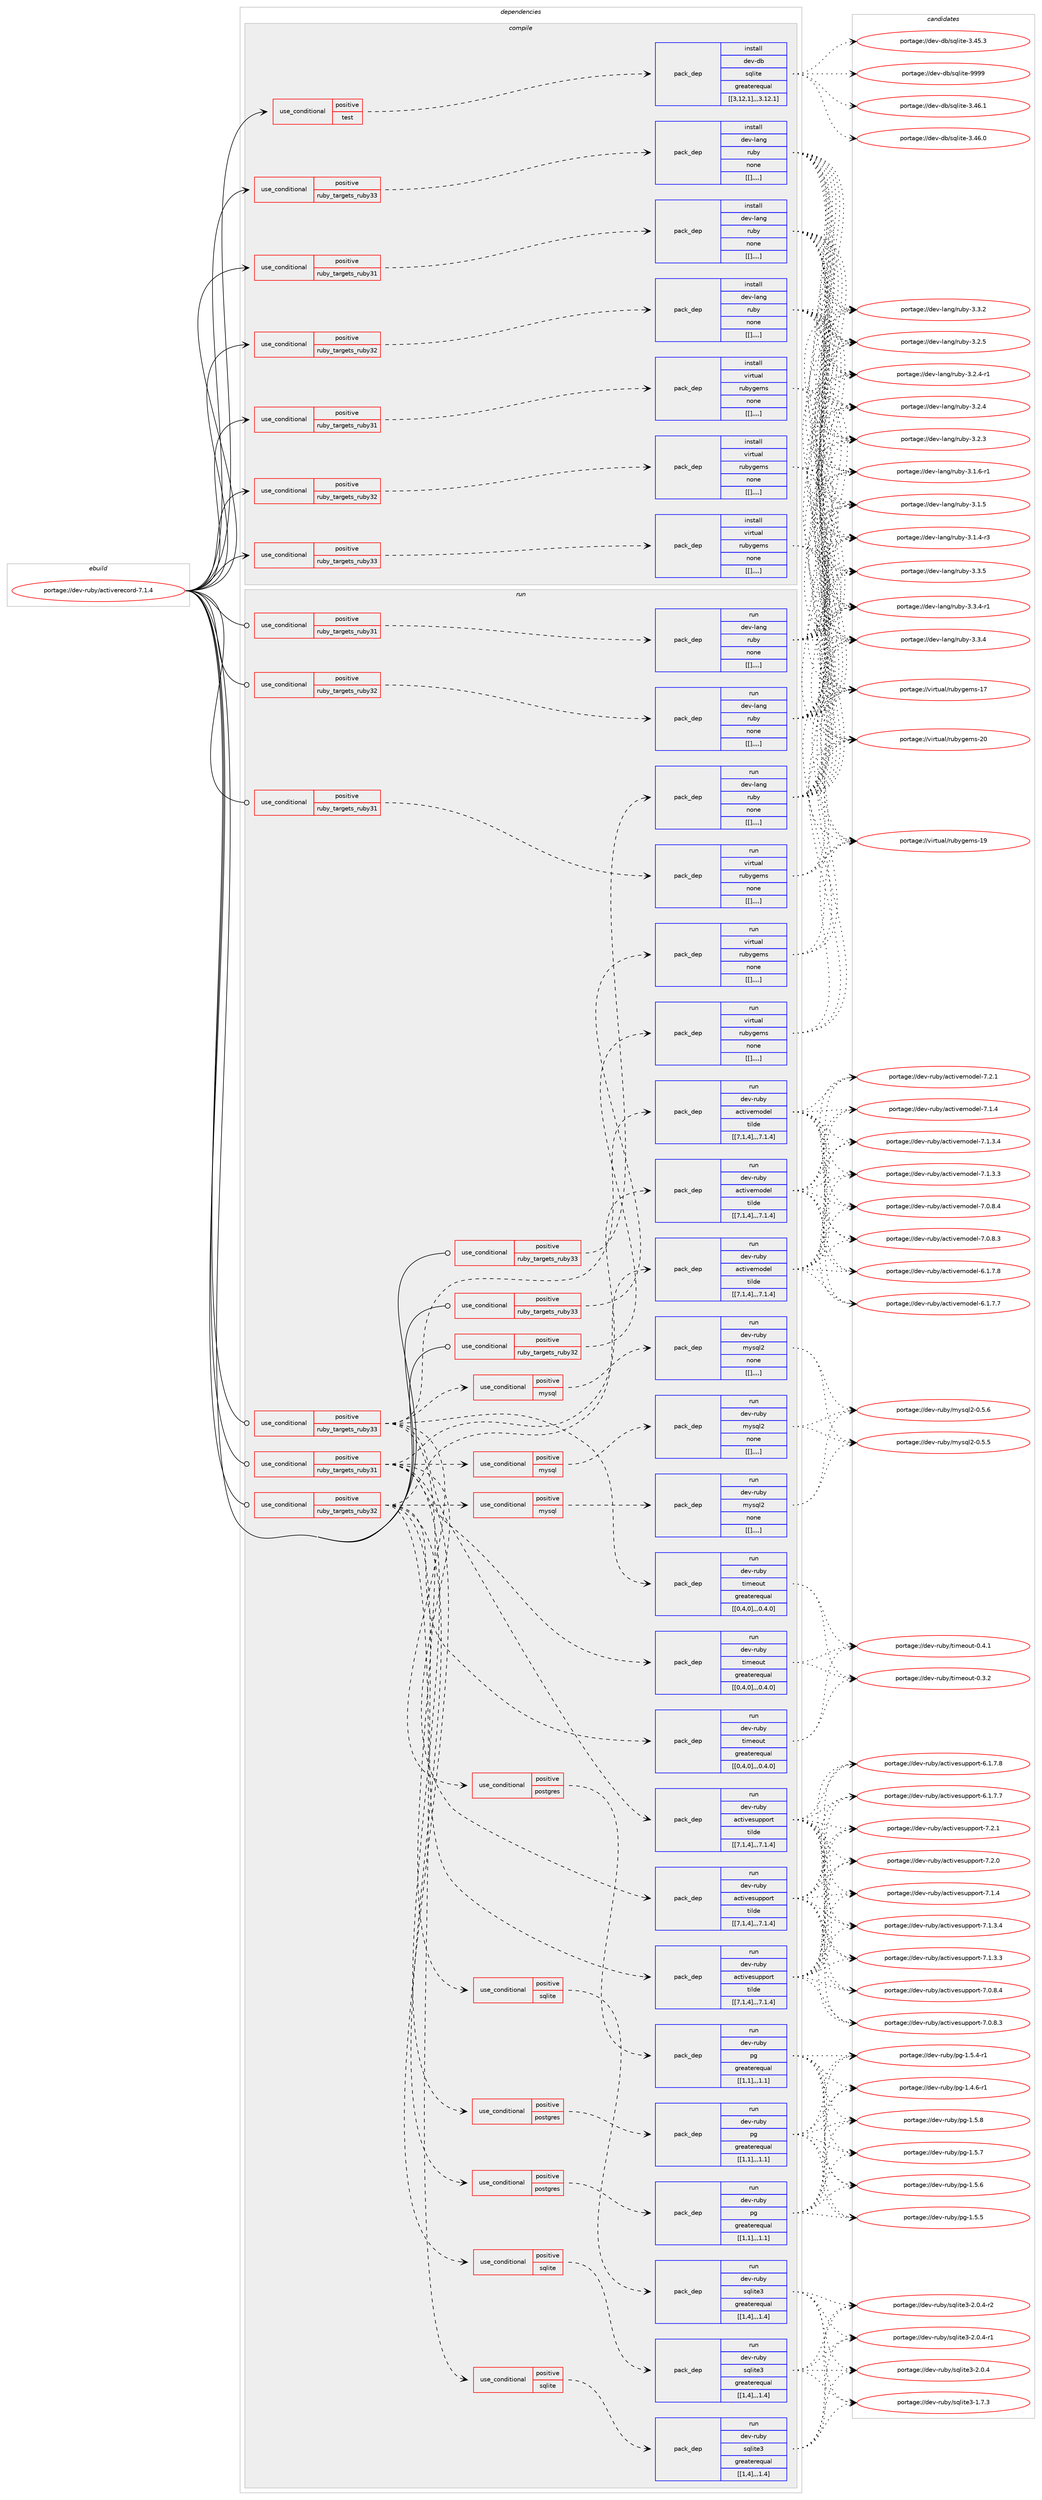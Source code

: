 digraph prolog {

# *************
# Graph options
# *************

newrank=true;
concentrate=true;
compound=true;
graph [rankdir=LR,fontname=Helvetica,fontsize=10,ranksep=1.5];#, ranksep=2.5, nodesep=0.2];
edge  [arrowhead=vee];
node  [fontname=Helvetica,fontsize=10];

# **********
# The ebuild
# **********

subgraph cluster_leftcol {
color=gray;
label=<<i>ebuild</i>>;
id [label="portage://dev-ruby/activerecord-7.1.4", color=red, width=4, href="../dev-ruby/activerecord-7.1.4.svg"];
}

# ****************
# The dependencies
# ****************

subgraph cluster_midcol {
color=gray;
label=<<i>dependencies</i>>;
subgraph cluster_compile {
fillcolor="#eeeeee";
style=filled;
label=<<i>compile</i>>;
subgraph cond44746 {
dependency177078 [label=<<TABLE BORDER="0" CELLBORDER="1" CELLSPACING="0" CELLPADDING="4"><TR><TD ROWSPAN="3" CELLPADDING="10">use_conditional</TD></TR><TR><TD>positive</TD></TR><TR><TD>ruby_targets_ruby31</TD></TR></TABLE>>, shape=none, color=red];
subgraph pack131055 {
dependency177079 [label=<<TABLE BORDER="0" CELLBORDER="1" CELLSPACING="0" CELLPADDING="4" WIDTH="220"><TR><TD ROWSPAN="6" CELLPADDING="30">pack_dep</TD></TR><TR><TD WIDTH="110">install</TD></TR><TR><TD>dev-lang</TD></TR><TR><TD>ruby</TD></TR><TR><TD>none</TD></TR><TR><TD>[[],,,,]</TD></TR></TABLE>>, shape=none, color=blue];
}
dependency177078:e -> dependency177079:w [weight=20,style="dashed",arrowhead="vee"];
}
id:e -> dependency177078:w [weight=20,style="solid",arrowhead="vee"];
subgraph cond44747 {
dependency177080 [label=<<TABLE BORDER="0" CELLBORDER="1" CELLSPACING="0" CELLPADDING="4"><TR><TD ROWSPAN="3" CELLPADDING="10">use_conditional</TD></TR><TR><TD>positive</TD></TR><TR><TD>ruby_targets_ruby31</TD></TR></TABLE>>, shape=none, color=red];
subgraph pack131056 {
dependency177081 [label=<<TABLE BORDER="0" CELLBORDER="1" CELLSPACING="0" CELLPADDING="4" WIDTH="220"><TR><TD ROWSPAN="6" CELLPADDING="30">pack_dep</TD></TR><TR><TD WIDTH="110">install</TD></TR><TR><TD>virtual</TD></TR><TR><TD>rubygems</TD></TR><TR><TD>none</TD></TR><TR><TD>[[],,,,]</TD></TR></TABLE>>, shape=none, color=blue];
}
dependency177080:e -> dependency177081:w [weight=20,style="dashed",arrowhead="vee"];
}
id:e -> dependency177080:w [weight=20,style="solid",arrowhead="vee"];
subgraph cond44748 {
dependency177082 [label=<<TABLE BORDER="0" CELLBORDER="1" CELLSPACING="0" CELLPADDING="4"><TR><TD ROWSPAN="3" CELLPADDING="10">use_conditional</TD></TR><TR><TD>positive</TD></TR><TR><TD>ruby_targets_ruby32</TD></TR></TABLE>>, shape=none, color=red];
subgraph pack131057 {
dependency177083 [label=<<TABLE BORDER="0" CELLBORDER="1" CELLSPACING="0" CELLPADDING="4" WIDTH="220"><TR><TD ROWSPAN="6" CELLPADDING="30">pack_dep</TD></TR><TR><TD WIDTH="110">install</TD></TR><TR><TD>dev-lang</TD></TR><TR><TD>ruby</TD></TR><TR><TD>none</TD></TR><TR><TD>[[],,,,]</TD></TR></TABLE>>, shape=none, color=blue];
}
dependency177082:e -> dependency177083:w [weight=20,style="dashed",arrowhead="vee"];
}
id:e -> dependency177082:w [weight=20,style="solid",arrowhead="vee"];
subgraph cond44749 {
dependency177084 [label=<<TABLE BORDER="0" CELLBORDER="1" CELLSPACING="0" CELLPADDING="4"><TR><TD ROWSPAN="3" CELLPADDING="10">use_conditional</TD></TR><TR><TD>positive</TD></TR><TR><TD>ruby_targets_ruby32</TD></TR></TABLE>>, shape=none, color=red];
subgraph pack131058 {
dependency177085 [label=<<TABLE BORDER="0" CELLBORDER="1" CELLSPACING="0" CELLPADDING="4" WIDTH="220"><TR><TD ROWSPAN="6" CELLPADDING="30">pack_dep</TD></TR><TR><TD WIDTH="110">install</TD></TR><TR><TD>virtual</TD></TR><TR><TD>rubygems</TD></TR><TR><TD>none</TD></TR><TR><TD>[[],,,,]</TD></TR></TABLE>>, shape=none, color=blue];
}
dependency177084:e -> dependency177085:w [weight=20,style="dashed",arrowhead="vee"];
}
id:e -> dependency177084:w [weight=20,style="solid",arrowhead="vee"];
subgraph cond44750 {
dependency177086 [label=<<TABLE BORDER="0" CELLBORDER="1" CELLSPACING="0" CELLPADDING="4"><TR><TD ROWSPAN="3" CELLPADDING="10">use_conditional</TD></TR><TR><TD>positive</TD></TR><TR><TD>ruby_targets_ruby33</TD></TR></TABLE>>, shape=none, color=red];
subgraph pack131059 {
dependency177087 [label=<<TABLE BORDER="0" CELLBORDER="1" CELLSPACING="0" CELLPADDING="4" WIDTH="220"><TR><TD ROWSPAN="6" CELLPADDING="30">pack_dep</TD></TR><TR><TD WIDTH="110">install</TD></TR><TR><TD>dev-lang</TD></TR><TR><TD>ruby</TD></TR><TR><TD>none</TD></TR><TR><TD>[[],,,,]</TD></TR></TABLE>>, shape=none, color=blue];
}
dependency177086:e -> dependency177087:w [weight=20,style="dashed",arrowhead="vee"];
}
id:e -> dependency177086:w [weight=20,style="solid",arrowhead="vee"];
subgraph cond44751 {
dependency177088 [label=<<TABLE BORDER="0" CELLBORDER="1" CELLSPACING="0" CELLPADDING="4"><TR><TD ROWSPAN="3" CELLPADDING="10">use_conditional</TD></TR><TR><TD>positive</TD></TR><TR><TD>ruby_targets_ruby33</TD></TR></TABLE>>, shape=none, color=red];
subgraph pack131060 {
dependency177089 [label=<<TABLE BORDER="0" CELLBORDER="1" CELLSPACING="0" CELLPADDING="4" WIDTH="220"><TR><TD ROWSPAN="6" CELLPADDING="30">pack_dep</TD></TR><TR><TD WIDTH="110">install</TD></TR><TR><TD>virtual</TD></TR><TR><TD>rubygems</TD></TR><TR><TD>none</TD></TR><TR><TD>[[],,,,]</TD></TR></TABLE>>, shape=none, color=blue];
}
dependency177088:e -> dependency177089:w [weight=20,style="dashed",arrowhead="vee"];
}
id:e -> dependency177088:w [weight=20,style="solid",arrowhead="vee"];
subgraph cond44752 {
dependency177090 [label=<<TABLE BORDER="0" CELLBORDER="1" CELLSPACING="0" CELLPADDING="4"><TR><TD ROWSPAN="3" CELLPADDING="10">use_conditional</TD></TR><TR><TD>positive</TD></TR><TR><TD>test</TD></TR></TABLE>>, shape=none, color=red];
subgraph pack131061 {
dependency177091 [label=<<TABLE BORDER="0" CELLBORDER="1" CELLSPACING="0" CELLPADDING="4" WIDTH="220"><TR><TD ROWSPAN="6" CELLPADDING="30">pack_dep</TD></TR><TR><TD WIDTH="110">install</TD></TR><TR><TD>dev-db</TD></TR><TR><TD>sqlite</TD></TR><TR><TD>greaterequal</TD></TR><TR><TD>[[3,12,1],,,3.12.1]</TD></TR></TABLE>>, shape=none, color=blue];
}
dependency177090:e -> dependency177091:w [weight=20,style="dashed",arrowhead="vee"];
}
id:e -> dependency177090:w [weight=20,style="solid",arrowhead="vee"];
}
subgraph cluster_compileandrun {
fillcolor="#eeeeee";
style=filled;
label=<<i>compile and run</i>>;
}
subgraph cluster_run {
fillcolor="#eeeeee";
style=filled;
label=<<i>run</i>>;
subgraph cond44753 {
dependency177092 [label=<<TABLE BORDER="0" CELLBORDER="1" CELLSPACING="0" CELLPADDING="4"><TR><TD ROWSPAN="3" CELLPADDING="10">use_conditional</TD></TR><TR><TD>positive</TD></TR><TR><TD>ruby_targets_ruby31</TD></TR></TABLE>>, shape=none, color=red];
subgraph pack131062 {
dependency177093 [label=<<TABLE BORDER="0" CELLBORDER="1" CELLSPACING="0" CELLPADDING="4" WIDTH="220"><TR><TD ROWSPAN="6" CELLPADDING="30">pack_dep</TD></TR><TR><TD WIDTH="110">run</TD></TR><TR><TD>dev-lang</TD></TR><TR><TD>ruby</TD></TR><TR><TD>none</TD></TR><TR><TD>[[],,,,]</TD></TR></TABLE>>, shape=none, color=blue];
}
dependency177092:e -> dependency177093:w [weight=20,style="dashed",arrowhead="vee"];
}
id:e -> dependency177092:w [weight=20,style="solid",arrowhead="odot"];
subgraph cond44754 {
dependency177094 [label=<<TABLE BORDER="0" CELLBORDER="1" CELLSPACING="0" CELLPADDING="4"><TR><TD ROWSPAN="3" CELLPADDING="10">use_conditional</TD></TR><TR><TD>positive</TD></TR><TR><TD>ruby_targets_ruby31</TD></TR></TABLE>>, shape=none, color=red];
subgraph pack131063 {
dependency177095 [label=<<TABLE BORDER="0" CELLBORDER="1" CELLSPACING="0" CELLPADDING="4" WIDTH="220"><TR><TD ROWSPAN="6" CELLPADDING="30">pack_dep</TD></TR><TR><TD WIDTH="110">run</TD></TR><TR><TD>dev-ruby</TD></TR><TR><TD>activesupport</TD></TR><TR><TD>tilde</TD></TR><TR><TD>[[7,1,4],,,7.1.4]</TD></TR></TABLE>>, shape=none, color=blue];
}
dependency177094:e -> dependency177095:w [weight=20,style="dashed",arrowhead="vee"];
subgraph pack131064 {
dependency177096 [label=<<TABLE BORDER="0" CELLBORDER="1" CELLSPACING="0" CELLPADDING="4" WIDTH="220"><TR><TD ROWSPAN="6" CELLPADDING="30">pack_dep</TD></TR><TR><TD WIDTH="110">run</TD></TR><TR><TD>dev-ruby</TD></TR><TR><TD>activemodel</TD></TR><TR><TD>tilde</TD></TR><TR><TD>[[7,1,4],,,7.1.4]</TD></TR></TABLE>>, shape=none, color=blue];
}
dependency177094:e -> dependency177096:w [weight=20,style="dashed",arrowhead="vee"];
subgraph pack131065 {
dependency177097 [label=<<TABLE BORDER="0" CELLBORDER="1" CELLSPACING="0" CELLPADDING="4" WIDTH="220"><TR><TD ROWSPAN="6" CELLPADDING="30">pack_dep</TD></TR><TR><TD WIDTH="110">run</TD></TR><TR><TD>dev-ruby</TD></TR><TR><TD>timeout</TD></TR><TR><TD>greaterequal</TD></TR><TR><TD>[[0,4,0],,,0.4.0]</TD></TR></TABLE>>, shape=none, color=blue];
}
dependency177094:e -> dependency177097:w [weight=20,style="dashed",arrowhead="vee"];
subgraph cond44755 {
dependency177098 [label=<<TABLE BORDER="0" CELLBORDER="1" CELLSPACING="0" CELLPADDING="4"><TR><TD ROWSPAN="3" CELLPADDING="10">use_conditional</TD></TR><TR><TD>positive</TD></TR><TR><TD>sqlite</TD></TR></TABLE>>, shape=none, color=red];
subgraph pack131066 {
dependency177099 [label=<<TABLE BORDER="0" CELLBORDER="1" CELLSPACING="0" CELLPADDING="4" WIDTH="220"><TR><TD ROWSPAN="6" CELLPADDING="30">pack_dep</TD></TR><TR><TD WIDTH="110">run</TD></TR><TR><TD>dev-ruby</TD></TR><TR><TD>sqlite3</TD></TR><TR><TD>greaterequal</TD></TR><TR><TD>[[1,4],,,1.4]</TD></TR></TABLE>>, shape=none, color=blue];
}
dependency177098:e -> dependency177099:w [weight=20,style="dashed",arrowhead="vee"];
}
dependency177094:e -> dependency177098:w [weight=20,style="dashed",arrowhead="vee"];
subgraph cond44756 {
dependency177100 [label=<<TABLE BORDER="0" CELLBORDER="1" CELLSPACING="0" CELLPADDING="4"><TR><TD ROWSPAN="3" CELLPADDING="10">use_conditional</TD></TR><TR><TD>positive</TD></TR><TR><TD>mysql</TD></TR></TABLE>>, shape=none, color=red];
subgraph pack131067 {
dependency177101 [label=<<TABLE BORDER="0" CELLBORDER="1" CELLSPACING="0" CELLPADDING="4" WIDTH="220"><TR><TD ROWSPAN="6" CELLPADDING="30">pack_dep</TD></TR><TR><TD WIDTH="110">run</TD></TR><TR><TD>dev-ruby</TD></TR><TR><TD>mysql2</TD></TR><TR><TD>none</TD></TR><TR><TD>[[],,,,]</TD></TR></TABLE>>, shape=none, color=blue];
}
dependency177100:e -> dependency177101:w [weight=20,style="dashed",arrowhead="vee"];
}
dependency177094:e -> dependency177100:w [weight=20,style="dashed",arrowhead="vee"];
subgraph cond44757 {
dependency177102 [label=<<TABLE BORDER="0" CELLBORDER="1" CELLSPACING="0" CELLPADDING="4"><TR><TD ROWSPAN="3" CELLPADDING="10">use_conditional</TD></TR><TR><TD>positive</TD></TR><TR><TD>postgres</TD></TR></TABLE>>, shape=none, color=red];
subgraph pack131068 {
dependency177103 [label=<<TABLE BORDER="0" CELLBORDER="1" CELLSPACING="0" CELLPADDING="4" WIDTH="220"><TR><TD ROWSPAN="6" CELLPADDING="30">pack_dep</TD></TR><TR><TD WIDTH="110">run</TD></TR><TR><TD>dev-ruby</TD></TR><TR><TD>pg</TD></TR><TR><TD>greaterequal</TD></TR><TR><TD>[[1,1],,,1.1]</TD></TR></TABLE>>, shape=none, color=blue];
}
dependency177102:e -> dependency177103:w [weight=20,style="dashed",arrowhead="vee"];
}
dependency177094:e -> dependency177102:w [weight=20,style="dashed",arrowhead="vee"];
}
id:e -> dependency177094:w [weight=20,style="solid",arrowhead="odot"];
subgraph cond44758 {
dependency177104 [label=<<TABLE BORDER="0" CELLBORDER="1" CELLSPACING="0" CELLPADDING="4"><TR><TD ROWSPAN="3" CELLPADDING="10">use_conditional</TD></TR><TR><TD>positive</TD></TR><TR><TD>ruby_targets_ruby31</TD></TR></TABLE>>, shape=none, color=red];
subgraph pack131069 {
dependency177105 [label=<<TABLE BORDER="0" CELLBORDER="1" CELLSPACING="0" CELLPADDING="4" WIDTH="220"><TR><TD ROWSPAN="6" CELLPADDING="30">pack_dep</TD></TR><TR><TD WIDTH="110">run</TD></TR><TR><TD>virtual</TD></TR><TR><TD>rubygems</TD></TR><TR><TD>none</TD></TR><TR><TD>[[],,,,]</TD></TR></TABLE>>, shape=none, color=blue];
}
dependency177104:e -> dependency177105:w [weight=20,style="dashed",arrowhead="vee"];
}
id:e -> dependency177104:w [weight=20,style="solid",arrowhead="odot"];
subgraph cond44759 {
dependency177106 [label=<<TABLE BORDER="0" CELLBORDER="1" CELLSPACING="0" CELLPADDING="4"><TR><TD ROWSPAN="3" CELLPADDING="10">use_conditional</TD></TR><TR><TD>positive</TD></TR><TR><TD>ruby_targets_ruby32</TD></TR></TABLE>>, shape=none, color=red];
subgraph pack131070 {
dependency177107 [label=<<TABLE BORDER="0" CELLBORDER="1" CELLSPACING="0" CELLPADDING="4" WIDTH="220"><TR><TD ROWSPAN="6" CELLPADDING="30">pack_dep</TD></TR><TR><TD WIDTH="110">run</TD></TR><TR><TD>dev-lang</TD></TR><TR><TD>ruby</TD></TR><TR><TD>none</TD></TR><TR><TD>[[],,,,]</TD></TR></TABLE>>, shape=none, color=blue];
}
dependency177106:e -> dependency177107:w [weight=20,style="dashed",arrowhead="vee"];
}
id:e -> dependency177106:w [weight=20,style="solid",arrowhead="odot"];
subgraph cond44760 {
dependency177108 [label=<<TABLE BORDER="0" CELLBORDER="1" CELLSPACING="0" CELLPADDING="4"><TR><TD ROWSPAN="3" CELLPADDING="10">use_conditional</TD></TR><TR><TD>positive</TD></TR><TR><TD>ruby_targets_ruby32</TD></TR></TABLE>>, shape=none, color=red];
subgraph pack131071 {
dependency177109 [label=<<TABLE BORDER="0" CELLBORDER="1" CELLSPACING="0" CELLPADDING="4" WIDTH="220"><TR><TD ROWSPAN="6" CELLPADDING="30">pack_dep</TD></TR><TR><TD WIDTH="110">run</TD></TR><TR><TD>dev-ruby</TD></TR><TR><TD>activesupport</TD></TR><TR><TD>tilde</TD></TR><TR><TD>[[7,1,4],,,7.1.4]</TD></TR></TABLE>>, shape=none, color=blue];
}
dependency177108:e -> dependency177109:w [weight=20,style="dashed",arrowhead="vee"];
subgraph pack131072 {
dependency177110 [label=<<TABLE BORDER="0" CELLBORDER="1" CELLSPACING="0" CELLPADDING="4" WIDTH="220"><TR><TD ROWSPAN="6" CELLPADDING="30">pack_dep</TD></TR><TR><TD WIDTH="110">run</TD></TR><TR><TD>dev-ruby</TD></TR><TR><TD>activemodel</TD></TR><TR><TD>tilde</TD></TR><TR><TD>[[7,1,4],,,7.1.4]</TD></TR></TABLE>>, shape=none, color=blue];
}
dependency177108:e -> dependency177110:w [weight=20,style="dashed",arrowhead="vee"];
subgraph pack131073 {
dependency177111 [label=<<TABLE BORDER="0" CELLBORDER="1" CELLSPACING="0" CELLPADDING="4" WIDTH="220"><TR><TD ROWSPAN="6" CELLPADDING="30">pack_dep</TD></TR><TR><TD WIDTH="110">run</TD></TR><TR><TD>dev-ruby</TD></TR><TR><TD>timeout</TD></TR><TR><TD>greaterequal</TD></TR><TR><TD>[[0,4,0],,,0.4.0]</TD></TR></TABLE>>, shape=none, color=blue];
}
dependency177108:e -> dependency177111:w [weight=20,style="dashed",arrowhead="vee"];
subgraph cond44761 {
dependency177112 [label=<<TABLE BORDER="0" CELLBORDER="1" CELLSPACING="0" CELLPADDING="4"><TR><TD ROWSPAN="3" CELLPADDING="10">use_conditional</TD></TR><TR><TD>positive</TD></TR><TR><TD>sqlite</TD></TR></TABLE>>, shape=none, color=red];
subgraph pack131074 {
dependency177113 [label=<<TABLE BORDER="0" CELLBORDER="1" CELLSPACING="0" CELLPADDING="4" WIDTH="220"><TR><TD ROWSPAN="6" CELLPADDING="30">pack_dep</TD></TR><TR><TD WIDTH="110">run</TD></TR><TR><TD>dev-ruby</TD></TR><TR><TD>sqlite3</TD></TR><TR><TD>greaterequal</TD></TR><TR><TD>[[1,4],,,1.4]</TD></TR></TABLE>>, shape=none, color=blue];
}
dependency177112:e -> dependency177113:w [weight=20,style="dashed",arrowhead="vee"];
}
dependency177108:e -> dependency177112:w [weight=20,style="dashed",arrowhead="vee"];
subgraph cond44762 {
dependency177114 [label=<<TABLE BORDER="0" CELLBORDER="1" CELLSPACING="0" CELLPADDING="4"><TR><TD ROWSPAN="3" CELLPADDING="10">use_conditional</TD></TR><TR><TD>positive</TD></TR><TR><TD>mysql</TD></TR></TABLE>>, shape=none, color=red];
subgraph pack131075 {
dependency177115 [label=<<TABLE BORDER="0" CELLBORDER="1" CELLSPACING="0" CELLPADDING="4" WIDTH="220"><TR><TD ROWSPAN="6" CELLPADDING="30">pack_dep</TD></TR><TR><TD WIDTH="110">run</TD></TR><TR><TD>dev-ruby</TD></TR><TR><TD>mysql2</TD></TR><TR><TD>none</TD></TR><TR><TD>[[],,,,]</TD></TR></TABLE>>, shape=none, color=blue];
}
dependency177114:e -> dependency177115:w [weight=20,style="dashed",arrowhead="vee"];
}
dependency177108:e -> dependency177114:w [weight=20,style="dashed",arrowhead="vee"];
subgraph cond44763 {
dependency177116 [label=<<TABLE BORDER="0" CELLBORDER="1" CELLSPACING="0" CELLPADDING="4"><TR><TD ROWSPAN="3" CELLPADDING="10">use_conditional</TD></TR><TR><TD>positive</TD></TR><TR><TD>postgres</TD></TR></TABLE>>, shape=none, color=red];
subgraph pack131076 {
dependency177117 [label=<<TABLE BORDER="0" CELLBORDER="1" CELLSPACING="0" CELLPADDING="4" WIDTH="220"><TR><TD ROWSPAN="6" CELLPADDING="30">pack_dep</TD></TR><TR><TD WIDTH="110">run</TD></TR><TR><TD>dev-ruby</TD></TR><TR><TD>pg</TD></TR><TR><TD>greaterequal</TD></TR><TR><TD>[[1,1],,,1.1]</TD></TR></TABLE>>, shape=none, color=blue];
}
dependency177116:e -> dependency177117:w [weight=20,style="dashed",arrowhead="vee"];
}
dependency177108:e -> dependency177116:w [weight=20,style="dashed",arrowhead="vee"];
}
id:e -> dependency177108:w [weight=20,style="solid",arrowhead="odot"];
subgraph cond44764 {
dependency177118 [label=<<TABLE BORDER="0" CELLBORDER="1" CELLSPACING="0" CELLPADDING="4"><TR><TD ROWSPAN="3" CELLPADDING="10">use_conditional</TD></TR><TR><TD>positive</TD></TR><TR><TD>ruby_targets_ruby32</TD></TR></TABLE>>, shape=none, color=red];
subgraph pack131077 {
dependency177119 [label=<<TABLE BORDER="0" CELLBORDER="1" CELLSPACING="0" CELLPADDING="4" WIDTH="220"><TR><TD ROWSPAN="6" CELLPADDING="30">pack_dep</TD></TR><TR><TD WIDTH="110">run</TD></TR><TR><TD>virtual</TD></TR><TR><TD>rubygems</TD></TR><TR><TD>none</TD></TR><TR><TD>[[],,,,]</TD></TR></TABLE>>, shape=none, color=blue];
}
dependency177118:e -> dependency177119:w [weight=20,style="dashed",arrowhead="vee"];
}
id:e -> dependency177118:w [weight=20,style="solid",arrowhead="odot"];
subgraph cond44765 {
dependency177120 [label=<<TABLE BORDER="0" CELLBORDER="1" CELLSPACING="0" CELLPADDING="4"><TR><TD ROWSPAN="3" CELLPADDING="10">use_conditional</TD></TR><TR><TD>positive</TD></TR><TR><TD>ruby_targets_ruby33</TD></TR></TABLE>>, shape=none, color=red];
subgraph pack131078 {
dependency177121 [label=<<TABLE BORDER="0" CELLBORDER="1" CELLSPACING="0" CELLPADDING="4" WIDTH="220"><TR><TD ROWSPAN="6" CELLPADDING="30">pack_dep</TD></TR><TR><TD WIDTH="110">run</TD></TR><TR><TD>dev-lang</TD></TR><TR><TD>ruby</TD></TR><TR><TD>none</TD></TR><TR><TD>[[],,,,]</TD></TR></TABLE>>, shape=none, color=blue];
}
dependency177120:e -> dependency177121:w [weight=20,style="dashed",arrowhead="vee"];
}
id:e -> dependency177120:w [weight=20,style="solid",arrowhead="odot"];
subgraph cond44766 {
dependency177122 [label=<<TABLE BORDER="0" CELLBORDER="1" CELLSPACING="0" CELLPADDING="4"><TR><TD ROWSPAN="3" CELLPADDING="10">use_conditional</TD></TR><TR><TD>positive</TD></TR><TR><TD>ruby_targets_ruby33</TD></TR></TABLE>>, shape=none, color=red];
subgraph pack131079 {
dependency177123 [label=<<TABLE BORDER="0" CELLBORDER="1" CELLSPACING="0" CELLPADDING="4" WIDTH="220"><TR><TD ROWSPAN="6" CELLPADDING="30">pack_dep</TD></TR><TR><TD WIDTH="110">run</TD></TR><TR><TD>dev-ruby</TD></TR><TR><TD>activesupport</TD></TR><TR><TD>tilde</TD></TR><TR><TD>[[7,1,4],,,7.1.4]</TD></TR></TABLE>>, shape=none, color=blue];
}
dependency177122:e -> dependency177123:w [weight=20,style="dashed",arrowhead="vee"];
subgraph pack131080 {
dependency177124 [label=<<TABLE BORDER="0" CELLBORDER="1" CELLSPACING="0" CELLPADDING="4" WIDTH="220"><TR><TD ROWSPAN="6" CELLPADDING="30">pack_dep</TD></TR><TR><TD WIDTH="110">run</TD></TR><TR><TD>dev-ruby</TD></TR><TR><TD>activemodel</TD></TR><TR><TD>tilde</TD></TR><TR><TD>[[7,1,4],,,7.1.4]</TD></TR></TABLE>>, shape=none, color=blue];
}
dependency177122:e -> dependency177124:w [weight=20,style="dashed",arrowhead="vee"];
subgraph pack131081 {
dependency177125 [label=<<TABLE BORDER="0" CELLBORDER="1" CELLSPACING="0" CELLPADDING="4" WIDTH="220"><TR><TD ROWSPAN="6" CELLPADDING="30">pack_dep</TD></TR><TR><TD WIDTH="110">run</TD></TR><TR><TD>dev-ruby</TD></TR><TR><TD>timeout</TD></TR><TR><TD>greaterequal</TD></TR><TR><TD>[[0,4,0],,,0.4.0]</TD></TR></TABLE>>, shape=none, color=blue];
}
dependency177122:e -> dependency177125:w [weight=20,style="dashed",arrowhead="vee"];
subgraph cond44767 {
dependency177126 [label=<<TABLE BORDER="0" CELLBORDER="1" CELLSPACING="0" CELLPADDING="4"><TR><TD ROWSPAN="3" CELLPADDING="10">use_conditional</TD></TR><TR><TD>positive</TD></TR><TR><TD>sqlite</TD></TR></TABLE>>, shape=none, color=red];
subgraph pack131082 {
dependency177127 [label=<<TABLE BORDER="0" CELLBORDER="1" CELLSPACING="0" CELLPADDING="4" WIDTH="220"><TR><TD ROWSPAN="6" CELLPADDING="30">pack_dep</TD></TR><TR><TD WIDTH="110">run</TD></TR><TR><TD>dev-ruby</TD></TR><TR><TD>sqlite3</TD></TR><TR><TD>greaterequal</TD></TR><TR><TD>[[1,4],,,1.4]</TD></TR></TABLE>>, shape=none, color=blue];
}
dependency177126:e -> dependency177127:w [weight=20,style="dashed",arrowhead="vee"];
}
dependency177122:e -> dependency177126:w [weight=20,style="dashed",arrowhead="vee"];
subgraph cond44768 {
dependency177128 [label=<<TABLE BORDER="0" CELLBORDER="1" CELLSPACING="0" CELLPADDING="4"><TR><TD ROWSPAN="3" CELLPADDING="10">use_conditional</TD></TR><TR><TD>positive</TD></TR><TR><TD>mysql</TD></TR></TABLE>>, shape=none, color=red];
subgraph pack131083 {
dependency177129 [label=<<TABLE BORDER="0" CELLBORDER="1" CELLSPACING="0" CELLPADDING="4" WIDTH="220"><TR><TD ROWSPAN="6" CELLPADDING="30">pack_dep</TD></TR><TR><TD WIDTH="110">run</TD></TR><TR><TD>dev-ruby</TD></TR><TR><TD>mysql2</TD></TR><TR><TD>none</TD></TR><TR><TD>[[],,,,]</TD></TR></TABLE>>, shape=none, color=blue];
}
dependency177128:e -> dependency177129:w [weight=20,style="dashed",arrowhead="vee"];
}
dependency177122:e -> dependency177128:w [weight=20,style="dashed",arrowhead="vee"];
subgraph cond44769 {
dependency177130 [label=<<TABLE BORDER="0" CELLBORDER="1" CELLSPACING="0" CELLPADDING="4"><TR><TD ROWSPAN="3" CELLPADDING="10">use_conditional</TD></TR><TR><TD>positive</TD></TR><TR><TD>postgres</TD></TR></TABLE>>, shape=none, color=red];
subgraph pack131084 {
dependency177131 [label=<<TABLE BORDER="0" CELLBORDER="1" CELLSPACING="0" CELLPADDING="4" WIDTH="220"><TR><TD ROWSPAN="6" CELLPADDING="30">pack_dep</TD></TR><TR><TD WIDTH="110">run</TD></TR><TR><TD>dev-ruby</TD></TR><TR><TD>pg</TD></TR><TR><TD>greaterequal</TD></TR><TR><TD>[[1,1],,,1.1]</TD></TR></TABLE>>, shape=none, color=blue];
}
dependency177130:e -> dependency177131:w [weight=20,style="dashed",arrowhead="vee"];
}
dependency177122:e -> dependency177130:w [weight=20,style="dashed",arrowhead="vee"];
}
id:e -> dependency177122:w [weight=20,style="solid",arrowhead="odot"];
subgraph cond44770 {
dependency177132 [label=<<TABLE BORDER="0" CELLBORDER="1" CELLSPACING="0" CELLPADDING="4"><TR><TD ROWSPAN="3" CELLPADDING="10">use_conditional</TD></TR><TR><TD>positive</TD></TR><TR><TD>ruby_targets_ruby33</TD></TR></TABLE>>, shape=none, color=red];
subgraph pack131085 {
dependency177133 [label=<<TABLE BORDER="0" CELLBORDER="1" CELLSPACING="0" CELLPADDING="4" WIDTH="220"><TR><TD ROWSPAN="6" CELLPADDING="30">pack_dep</TD></TR><TR><TD WIDTH="110">run</TD></TR><TR><TD>virtual</TD></TR><TR><TD>rubygems</TD></TR><TR><TD>none</TD></TR><TR><TD>[[],,,,]</TD></TR></TABLE>>, shape=none, color=blue];
}
dependency177132:e -> dependency177133:w [weight=20,style="dashed",arrowhead="vee"];
}
id:e -> dependency177132:w [weight=20,style="solid",arrowhead="odot"];
}
}

# **************
# The candidates
# **************

subgraph cluster_choices {
rank=same;
color=gray;
label=<<i>candidates</i>>;

subgraph choice131055 {
color=black;
nodesep=1;
choice10010111845108971101034711411798121455146514653 [label="portage://dev-lang/ruby-3.3.5", color=red, width=4,href="../dev-lang/ruby-3.3.5.svg"];
choice100101118451089711010347114117981214551465146524511449 [label="portage://dev-lang/ruby-3.3.4-r1", color=red, width=4,href="../dev-lang/ruby-3.3.4-r1.svg"];
choice10010111845108971101034711411798121455146514652 [label="portage://dev-lang/ruby-3.3.4", color=red, width=4,href="../dev-lang/ruby-3.3.4.svg"];
choice10010111845108971101034711411798121455146514650 [label="portage://dev-lang/ruby-3.3.2", color=red, width=4,href="../dev-lang/ruby-3.3.2.svg"];
choice10010111845108971101034711411798121455146504653 [label="portage://dev-lang/ruby-3.2.5", color=red, width=4,href="../dev-lang/ruby-3.2.5.svg"];
choice100101118451089711010347114117981214551465046524511449 [label="portage://dev-lang/ruby-3.2.4-r1", color=red, width=4,href="../dev-lang/ruby-3.2.4-r1.svg"];
choice10010111845108971101034711411798121455146504652 [label="portage://dev-lang/ruby-3.2.4", color=red, width=4,href="../dev-lang/ruby-3.2.4.svg"];
choice10010111845108971101034711411798121455146504651 [label="portage://dev-lang/ruby-3.2.3", color=red, width=4,href="../dev-lang/ruby-3.2.3.svg"];
choice100101118451089711010347114117981214551464946544511449 [label="portage://dev-lang/ruby-3.1.6-r1", color=red, width=4,href="../dev-lang/ruby-3.1.6-r1.svg"];
choice10010111845108971101034711411798121455146494653 [label="portage://dev-lang/ruby-3.1.5", color=red, width=4,href="../dev-lang/ruby-3.1.5.svg"];
choice100101118451089711010347114117981214551464946524511451 [label="portage://dev-lang/ruby-3.1.4-r3", color=red, width=4,href="../dev-lang/ruby-3.1.4-r3.svg"];
dependency177079:e -> choice10010111845108971101034711411798121455146514653:w [style=dotted,weight="100"];
dependency177079:e -> choice100101118451089711010347114117981214551465146524511449:w [style=dotted,weight="100"];
dependency177079:e -> choice10010111845108971101034711411798121455146514652:w [style=dotted,weight="100"];
dependency177079:e -> choice10010111845108971101034711411798121455146514650:w [style=dotted,weight="100"];
dependency177079:e -> choice10010111845108971101034711411798121455146504653:w [style=dotted,weight="100"];
dependency177079:e -> choice100101118451089711010347114117981214551465046524511449:w [style=dotted,weight="100"];
dependency177079:e -> choice10010111845108971101034711411798121455146504652:w [style=dotted,weight="100"];
dependency177079:e -> choice10010111845108971101034711411798121455146504651:w [style=dotted,weight="100"];
dependency177079:e -> choice100101118451089711010347114117981214551464946544511449:w [style=dotted,weight="100"];
dependency177079:e -> choice10010111845108971101034711411798121455146494653:w [style=dotted,weight="100"];
dependency177079:e -> choice100101118451089711010347114117981214551464946524511451:w [style=dotted,weight="100"];
}
subgraph choice131056 {
color=black;
nodesep=1;
choice118105114116117971084711411798121103101109115455048 [label="portage://virtual/rubygems-20", color=red, width=4,href="../virtual/rubygems-20.svg"];
choice118105114116117971084711411798121103101109115454957 [label="portage://virtual/rubygems-19", color=red, width=4,href="../virtual/rubygems-19.svg"];
choice118105114116117971084711411798121103101109115454955 [label="portage://virtual/rubygems-17", color=red, width=4,href="../virtual/rubygems-17.svg"];
dependency177081:e -> choice118105114116117971084711411798121103101109115455048:w [style=dotted,weight="100"];
dependency177081:e -> choice118105114116117971084711411798121103101109115454957:w [style=dotted,weight="100"];
dependency177081:e -> choice118105114116117971084711411798121103101109115454955:w [style=dotted,weight="100"];
}
subgraph choice131057 {
color=black;
nodesep=1;
choice10010111845108971101034711411798121455146514653 [label="portage://dev-lang/ruby-3.3.5", color=red, width=4,href="../dev-lang/ruby-3.3.5.svg"];
choice100101118451089711010347114117981214551465146524511449 [label="portage://dev-lang/ruby-3.3.4-r1", color=red, width=4,href="../dev-lang/ruby-3.3.4-r1.svg"];
choice10010111845108971101034711411798121455146514652 [label="portage://dev-lang/ruby-3.3.4", color=red, width=4,href="../dev-lang/ruby-3.3.4.svg"];
choice10010111845108971101034711411798121455146514650 [label="portage://dev-lang/ruby-3.3.2", color=red, width=4,href="../dev-lang/ruby-3.3.2.svg"];
choice10010111845108971101034711411798121455146504653 [label="portage://dev-lang/ruby-3.2.5", color=red, width=4,href="../dev-lang/ruby-3.2.5.svg"];
choice100101118451089711010347114117981214551465046524511449 [label="portage://dev-lang/ruby-3.2.4-r1", color=red, width=4,href="../dev-lang/ruby-3.2.4-r1.svg"];
choice10010111845108971101034711411798121455146504652 [label="portage://dev-lang/ruby-3.2.4", color=red, width=4,href="../dev-lang/ruby-3.2.4.svg"];
choice10010111845108971101034711411798121455146504651 [label="portage://dev-lang/ruby-3.2.3", color=red, width=4,href="../dev-lang/ruby-3.2.3.svg"];
choice100101118451089711010347114117981214551464946544511449 [label="portage://dev-lang/ruby-3.1.6-r1", color=red, width=4,href="../dev-lang/ruby-3.1.6-r1.svg"];
choice10010111845108971101034711411798121455146494653 [label="portage://dev-lang/ruby-3.1.5", color=red, width=4,href="../dev-lang/ruby-3.1.5.svg"];
choice100101118451089711010347114117981214551464946524511451 [label="portage://dev-lang/ruby-3.1.4-r3", color=red, width=4,href="../dev-lang/ruby-3.1.4-r3.svg"];
dependency177083:e -> choice10010111845108971101034711411798121455146514653:w [style=dotted,weight="100"];
dependency177083:e -> choice100101118451089711010347114117981214551465146524511449:w [style=dotted,weight="100"];
dependency177083:e -> choice10010111845108971101034711411798121455146514652:w [style=dotted,weight="100"];
dependency177083:e -> choice10010111845108971101034711411798121455146514650:w [style=dotted,weight="100"];
dependency177083:e -> choice10010111845108971101034711411798121455146504653:w [style=dotted,weight="100"];
dependency177083:e -> choice100101118451089711010347114117981214551465046524511449:w [style=dotted,weight="100"];
dependency177083:e -> choice10010111845108971101034711411798121455146504652:w [style=dotted,weight="100"];
dependency177083:e -> choice10010111845108971101034711411798121455146504651:w [style=dotted,weight="100"];
dependency177083:e -> choice100101118451089711010347114117981214551464946544511449:w [style=dotted,weight="100"];
dependency177083:e -> choice10010111845108971101034711411798121455146494653:w [style=dotted,weight="100"];
dependency177083:e -> choice100101118451089711010347114117981214551464946524511451:w [style=dotted,weight="100"];
}
subgraph choice131058 {
color=black;
nodesep=1;
choice118105114116117971084711411798121103101109115455048 [label="portage://virtual/rubygems-20", color=red, width=4,href="../virtual/rubygems-20.svg"];
choice118105114116117971084711411798121103101109115454957 [label="portage://virtual/rubygems-19", color=red, width=4,href="../virtual/rubygems-19.svg"];
choice118105114116117971084711411798121103101109115454955 [label="portage://virtual/rubygems-17", color=red, width=4,href="../virtual/rubygems-17.svg"];
dependency177085:e -> choice118105114116117971084711411798121103101109115455048:w [style=dotted,weight="100"];
dependency177085:e -> choice118105114116117971084711411798121103101109115454957:w [style=dotted,weight="100"];
dependency177085:e -> choice118105114116117971084711411798121103101109115454955:w [style=dotted,weight="100"];
}
subgraph choice131059 {
color=black;
nodesep=1;
choice10010111845108971101034711411798121455146514653 [label="portage://dev-lang/ruby-3.3.5", color=red, width=4,href="../dev-lang/ruby-3.3.5.svg"];
choice100101118451089711010347114117981214551465146524511449 [label="portage://dev-lang/ruby-3.3.4-r1", color=red, width=4,href="../dev-lang/ruby-3.3.4-r1.svg"];
choice10010111845108971101034711411798121455146514652 [label="portage://dev-lang/ruby-3.3.4", color=red, width=4,href="../dev-lang/ruby-3.3.4.svg"];
choice10010111845108971101034711411798121455146514650 [label="portage://dev-lang/ruby-3.3.2", color=red, width=4,href="../dev-lang/ruby-3.3.2.svg"];
choice10010111845108971101034711411798121455146504653 [label="portage://dev-lang/ruby-3.2.5", color=red, width=4,href="../dev-lang/ruby-3.2.5.svg"];
choice100101118451089711010347114117981214551465046524511449 [label="portage://dev-lang/ruby-3.2.4-r1", color=red, width=4,href="../dev-lang/ruby-3.2.4-r1.svg"];
choice10010111845108971101034711411798121455146504652 [label="portage://dev-lang/ruby-3.2.4", color=red, width=4,href="../dev-lang/ruby-3.2.4.svg"];
choice10010111845108971101034711411798121455146504651 [label="portage://dev-lang/ruby-3.2.3", color=red, width=4,href="../dev-lang/ruby-3.2.3.svg"];
choice100101118451089711010347114117981214551464946544511449 [label="portage://dev-lang/ruby-3.1.6-r1", color=red, width=4,href="../dev-lang/ruby-3.1.6-r1.svg"];
choice10010111845108971101034711411798121455146494653 [label="portage://dev-lang/ruby-3.1.5", color=red, width=4,href="../dev-lang/ruby-3.1.5.svg"];
choice100101118451089711010347114117981214551464946524511451 [label="portage://dev-lang/ruby-3.1.4-r3", color=red, width=4,href="../dev-lang/ruby-3.1.4-r3.svg"];
dependency177087:e -> choice10010111845108971101034711411798121455146514653:w [style=dotted,weight="100"];
dependency177087:e -> choice100101118451089711010347114117981214551465146524511449:w [style=dotted,weight="100"];
dependency177087:e -> choice10010111845108971101034711411798121455146514652:w [style=dotted,weight="100"];
dependency177087:e -> choice10010111845108971101034711411798121455146514650:w [style=dotted,weight="100"];
dependency177087:e -> choice10010111845108971101034711411798121455146504653:w [style=dotted,weight="100"];
dependency177087:e -> choice100101118451089711010347114117981214551465046524511449:w [style=dotted,weight="100"];
dependency177087:e -> choice10010111845108971101034711411798121455146504652:w [style=dotted,weight="100"];
dependency177087:e -> choice10010111845108971101034711411798121455146504651:w [style=dotted,weight="100"];
dependency177087:e -> choice100101118451089711010347114117981214551464946544511449:w [style=dotted,weight="100"];
dependency177087:e -> choice10010111845108971101034711411798121455146494653:w [style=dotted,weight="100"];
dependency177087:e -> choice100101118451089711010347114117981214551464946524511451:w [style=dotted,weight="100"];
}
subgraph choice131060 {
color=black;
nodesep=1;
choice118105114116117971084711411798121103101109115455048 [label="portage://virtual/rubygems-20", color=red, width=4,href="../virtual/rubygems-20.svg"];
choice118105114116117971084711411798121103101109115454957 [label="portage://virtual/rubygems-19", color=red, width=4,href="../virtual/rubygems-19.svg"];
choice118105114116117971084711411798121103101109115454955 [label="portage://virtual/rubygems-17", color=red, width=4,href="../virtual/rubygems-17.svg"];
dependency177089:e -> choice118105114116117971084711411798121103101109115455048:w [style=dotted,weight="100"];
dependency177089:e -> choice118105114116117971084711411798121103101109115454957:w [style=dotted,weight="100"];
dependency177089:e -> choice118105114116117971084711411798121103101109115454955:w [style=dotted,weight="100"];
}
subgraph choice131061 {
color=black;
nodesep=1;
choice1001011184510098471151131081051161014557575757 [label="portage://dev-db/sqlite-9999", color=red, width=4,href="../dev-db/sqlite-9999.svg"];
choice10010111845100984711511310810511610145514652544649 [label="portage://dev-db/sqlite-3.46.1", color=red, width=4,href="../dev-db/sqlite-3.46.1.svg"];
choice10010111845100984711511310810511610145514652544648 [label="portage://dev-db/sqlite-3.46.0", color=red, width=4,href="../dev-db/sqlite-3.46.0.svg"];
choice10010111845100984711511310810511610145514652534651 [label="portage://dev-db/sqlite-3.45.3", color=red, width=4,href="../dev-db/sqlite-3.45.3.svg"];
dependency177091:e -> choice1001011184510098471151131081051161014557575757:w [style=dotted,weight="100"];
dependency177091:e -> choice10010111845100984711511310810511610145514652544649:w [style=dotted,weight="100"];
dependency177091:e -> choice10010111845100984711511310810511610145514652544648:w [style=dotted,weight="100"];
dependency177091:e -> choice10010111845100984711511310810511610145514652534651:w [style=dotted,weight="100"];
}
subgraph choice131062 {
color=black;
nodesep=1;
choice10010111845108971101034711411798121455146514653 [label="portage://dev-lang/ruby-3.3.5", color=red, width=4,href="../dev-lang/ruby-3.3.5.svg"];
choice100101118451089711010347114117981214551465146524511449 [label="portage://dev-lang/ruby-3.3.4-r1", color=red, width=4,href="../dev-lang/ruby-3.3.4-r1.svg"];
choice10010111845108971101034711411798121455146514652 [label="portage://dev-lang/ruby-3.3.4", color=red, width=4,href="../dev-lang/ruby-3.3.4.svg"];
choice10010111845108971101034711411798121455146514650 [label="portage://dev-lang/ruby-3.3.2", color=red, width=4,href="../dev-lang/ruby-3.3.2.svg"];
choice10010111845108971101034711411798121455146504653 [label="portage://dev-lang/ruby-3.2.5", color=red, width=4,href="../dev-lang/ruby-3.2.5.svg"];
choice100101118451089711010347114117981214551465046524511449 [label="portage://dev-lang/ruby-3.2.4-r1", color=red, width=4,href="../dev-lang/ruby-3.2.4-r1.svg"];
choice10010111845108971101034711411798121455146504652 [label="portage://dev-lang/ruby-3.2.4", color=red, width=4,href="../dev-lang/ruby-3.2.4.svg"];
choice10010111845108971101034711411798121455146504651 [label="portage://dev-lang/ruby-3.2.3", color=red, width=4,href="../dev-lang/ruby-3.2.3.svg"];
choice100101118451089711010347114117981214551464946544511449 [label="portage://dev-lang/ruby-3.1.6-r1", color=red, width=4,href="../dev-lang/ruby-3.1.6-r1.svg"];
choice10010111845108971101034711411798121455146494653 [label="portage://dev-lang/ruby-3.1.5", color=red, width=4,href="../dev-lang/ruby-3.1.5.svg"];
choice100101118451089711010347114117981214551464946524511451 [label="portage://dev-lang/ruby-3.1.4-r3", color=red, width=4,href="../dev-lang/ruby-3.1.4-r3.svg"];
dependency177093:e -> choice10010111845108971101034711411798121455146514653:w [style=dotted,weight="100"];
dependency177093:e -> choice100101118451089711010347114117981214551465146524511449:w [style=dotted,weight="100"];
dependency177093:e -> choice10010111845108971101034711411798121455146514652:w [style=dotted,weight="100"];
dependency177093:e -> choice10010111845108971101034711411798121455146514650:w [style=dotted,weight="100"];
dependency177093:e -> choice10010111845108971101034711411798121455146504653:w [style=dotted,weight="100"];
dependency177093:e -> choice100101118451089711010347114117981214551465046524511449:w [style=dotted,weight="100"];
dependency177093:e -> choice10010111845108971101034711411798121455146504652:w [style=dotted,weight="100"];
dependency177093:e -> choice10010111845108971101034711411798121455146504651:w [style=dotted,weight="100"];
dependency177093:e -> choice100101118451089711010347114117981214551464946544511449:w [style=dotted,weight="100"];
dependency177093:e -> choice10010111845108971101034711411798121455146494653:w [style=dotted,weight="100"];
dependency177093:e -> choice100101118451089711010347114117981214551464946524511451:w [style=dotted,weight="100"];
}
subgraph choice131063 {
color=black;
nodesep=1;
choice1001011184511411798121479799116105118101115117112112111114116455546504649 [label="portage://dev-ruby/activesupport-7.2.1", color=red, width=4,href="../dev-ruby/activesupport-7.2.1.svg"];
choice1001011184511411798121479799116105118101115117112112111114116455546504648 [label="portage://dev-ruby/activesupport-7.2.0", color=red, width=4,href="../dev-ruby/activesupport-7.2.0.svg"];
choice1001011184511411798121479799116105118101115117112112111114116455546494652 [label="portage://dev-ruby/activesupport-7.1.4", color=red, width=4,href="../dev-ruby/activesupport-7.1.4.svg"];
choice10010111845114117981214797991161051181011151171121121111141164555464946514652 [label="portage://dev-ruby/activesupport-7.1.3.4", color=red, width=4,href="../dev-ruby/activesupport-7.1.3.4.svg"];
choice10010111845114117981214797991161051181011151171121121111141164555464946514651 [label="portage://dev-ruby/activesupport-7.1.3.3", color=red, width=4,href="../dev-ruby/activesupport-7.1.3.3.svg"];
choice10010111845114117981214797991161051181011151171121121111141164555464846564652 [label="portage://dev-ruby/activesupport-7.0.8.4", color=red, width=4,href="../dev-ruby/activesupport-7.0.8.4.svg"];
choice10010111845114117981214797991161051181011151171121121111141164555464846564651 [label="portage://dev-ruby/activesupport-7.0.8.3", color=red, width=4,href="../dev-ruby/activesupport-7.0.8.3.svg"];
choice10010111845114117981214797991161051181011151171121121111141164554464946554656 [label="portage://dev-ruby/activesupport-6.1.7.8", color=red, width=4,href="../dev-ruby/activesupport-6.1.7.8.svg"];
choice10010111845114117981214797991161051181011151171121121111141164554464946554655 [label="portage://dev-ruby/activesupport-6.1.7.7", color=red, width=4,href="../dev-ruby/activesupport-6.1.7.7.svg"];
dependency177095:e -> choice1001011184511411798121479799116105118101115117112112111114116455546504649:w [style=dotted,weight="100"];
dependency177095:e -> choice1001011184511411798121479799116105118101115117112112111114116455546504648:w [style=dotted,weight="100"];
dependency177095:e -> choice1001011184511411798121479799116105118101115117112112111114116455546494652:w [style=dotted,weight="100"];
dependency177095:e -> choice10010111845114117981214797991161051181011151171121121111141164555464946514652:w [style=dotted,weight="100"];
dependency177095:e -> choice10010111845114117981214797991161051181011151171121121111141164555464946514651:w [style=dotted,weight="100"];
dependency177095:e -> choice10010111845114117981214797991161051181011151171121121111141164555464846564652:w [style=dotted,weight="100"];
dependency177095:e -> choice10010111845114117981214797991161051181011151171121121111141164555464846564651:w [style=dotted,weight="100"];
dependency177095:e -> choice10010111845114117981214797991161051181011151171121121111141164554464946554656:w [style=dotted,weight="100"];
dependency177095:e -> choice10010111845114117981214797991161051181011151171121121111141164554464946554655:w [style=dotted,weight="100"];
}
subgraph choice131064 {
color=black;
nodesep=1;
choice1001011184511411798121479799116105118101109111100101108455546504649 [label="portage://dev-ruby/activemodel-7.2.1", color=red, width=4,href="../dev-ruby/activemodel-7.2.1.svg"];
choice1001011184511411798121479799116105118101109111100101108455546494652 [label="portage://dev-ruby/activemodel-7.1.4", color=red, width=4,href="../dev-ruby/activemodel-7.1.4.svg"];
choice10010111845114117981214797991161051181011091111001011084555464946514652 [label="portage://dev-ruby/activemodel-7.1.3.4", color=red, width=4,href="../dev-ruby/activemodel-7.1.3.4.svg"];
choice10010111845114117981214797991161051181011091111001011084555464946514651 [label="portage://dev-ruby/activemodel-7.1.3.3", color=red, width=4,href="../dev-ruby/activemodel-7.1.3.3.svg"];
choice10010111845114117981214797991161051181011091111001011084555464846564652 [label="portage://dev-ruby/activemodel-7.0.8.4", color=red, width=4,href="../dev-ruby/activemodel-7.0.8.4.svg"];
choice10010111845114117981214797991161051181011091111001011084555464846564651 [label="portage://dev-ruby/activemodel-7.0.8.3", color=red, width=4,href="../dev-ruby/activemodel-7.0.8.3.svg"];
choice10010111845114117981214797991161051181011091111001011084554464946554656 [label="portage://dev-ruby/activemodel-6.1.7.8", color=red, width=4,href="../dev-ruby/activemodel-6.1.7.8.svg"];
choice10010111845114117981214797991161051181011091111001011084554464946554655 [label="portage://dev-ruby/activemodel-6.1.7.7", color=red, width=4,href="../dev-ruby/activemodel-6.1.7.7.svg"];
dependency177096:e -> choice1001011184511411798121479799116105118101109111100101108455546504649:w [style=dotted,weight="100"];
dependency177096:e -> choice1001011184511411798121479799116105118101109111100101108455546494652:w [style=dotted,weight="100"];
dependency177096:e -> choice10010111845114117981214797991161051181011091111001011084555464946514652:w [style=dotted,weight="100"];
dependency177096:e -> choice10010111845114117981214797991161051181011091111001011084555464946514651:w [style=dotted,weight="100"];
dependency177096:e -> choice10010111845114117981214797991161051181011091111001011084555464846564652:w [style=dotted,weight="100"];
dependency177096:e -> choice10010111845114117981214797991161051181011091111001011084555464846564651:w [style=dotted,weight="100"];
dependency177096:e -> choice10010111845114117981214797991161051181011091111001011084554464946554656:w [style=dotted,weight="100"];
dependency177096:e -> choice10010111845114117981214797991161051181011091111001011084554464946554655:w [style=dotted,weight="100"];
}
subgraph choice131065 {
color=black;
nodesep=1;
choice100101118451141179812147116105109101111117116454846524649 [label="portage://dev-ruby/timeout-0.4.1", color=red, width=4,href="../dev-ruby/timeout-0.4.1.svg"];
choice100101118451141179812147116105109101111117116454846514650 [label="portage://dev-ruby/timeout-0.3.2", color=red, width=4,href="../dev-ruby/timeout-0.3.2.svg"];
dependency177097:e -> choice100101118451141179812147116105109101111117116454846524649:w [style=dotted,weight="100"];
dependency177097:e -> choice100101118451141179812147116105109101111117116454846514650:w [style=dotted,weight="100"];
}
subgraph choice131066 {
color=black;
nodesep=1;
choice100101118451141179812147115113108105116101514550464846524511450 [label="portage://dev-ruby/sqlite3-2.0.4-r2", color=red, width=4,href="../dev-ruby/sqlite3-2.0.4-r2.svg"];
choice100101118451141179812147115113108105116101514550464846524511449 [label="portage://dev-ruby/sqlite3-2.0.4-r1", color=red, width=4,href="../dev-ruby/sqlite3-2.0.4-r1.svg"];
choice10010111845114117981214711511310810511610151455046484652 [label="portage://dev-ruby/sqlite3-2.0.4", color=red, width=4,href="../dev-ruby/sqlite3-2.0.4.svg"];
choice10010111845114117981214711511310810511610151454946554651 [label="portage://dev-ruby/sqlite3-1.7.3", color=red, width=4,href="../dev-ruby/sqlite3-1.7.3.svg"];
dependency177099:e -> choice100101118451141179812147115113108105116101514550464846524511450:w [style=dotted,weight="100"];
dependency177099:e -> choice100101118451141179812147115113108105116101514550464846524511449:w [style=dotted,weight="100"];
dependency177099:e -> choice10010111845114117981214711511310810511610151455046484652:w [style=dotted,weight="100"];
dependency177099:e -> choice10010111845114117981214711511310810511610151454946554651:w [style=dotted,weight="100"];
}
subgraph choice131067 {
color=black;
nodesep=1;
choice10010111845114117981214710912111511310850454846534654 [label="portage://dev-ruby/mysql2-0.5.6", color=red, width=4,href="../dev-ruby/mysql2-0.5.6.svg"];
choice10010111845114117981214710912111511310850454846534653 [label="portage://dev-ruby/mysql2-0.5.5", color=red, width=4,href="../dev-ruby/mysql2-0.5.5.svg"];
dependency177101:e -> choice10010111845114117981214710912111511310850454846534654:w [style=dotted,weight="100"];
dependency177101:e -> choice10010111845114117981214710912111511310850454846534653:w [style=dotted,weight="100"];
}
subgraph choice131068 {
color=black;
nodesep=1;
choice100101118451141179812147112103454946534656 [label="portage://dev-ruby/pg-1.5.8", color=red, width=4,href="../dev-ruby/pg-1.5.8.svg"];
choice100101118451141179812147112103454946534655 [label="portage://dev-ruby/pg-1.5.7", color=red, width=4,href="../dev-ruby/pg-1.5.7.svg"];
choice100101118451141179812147112103454946534654 [label="portage://dev-ruby/pg-1.5.6", color=red, width=4,href="../dev-ruby/pg-1.5.6.svg"];
choice100101118451141179812147112103454946534653 [label="portage://dev-ruby/pg-1.5.5", color=red, width=4,href="../dev-ruby/pg-1.5.5.svg"];
choice1001011184511411798121471121034549465346524511449 [label="portage://dev-ruby/pg-1.5.4-r1", color=red, width=4,href="../dev-ruby/pg-1.5.4-r1.svg"];
choice1001011184511411798121471121034549465246544511449 [label="portage://dev-ruby/pg-1.4.6-r1", color=red, width=4,href="../dev-ruby/pg-1.4.6-r1.svg"];
dependency177103:e -> choice100101118451141179812147112103454946534656:w [style=dotted,weight="100"];
dependency177103:e -> choice100101118451141179812147112103454946534655:w [style=dotted,weight="100"];
dependency177103:e -> choice100101118451141179812147112103454946534654:w [style=dotted,weight="100"];
dependency177103:e -> choice100101118451141179812147112103454946534653:w [style=dotted,weight="100"];
dependency177103:e -> choice1001011184511411798121471121034549465346524511449:w [style=dotted,weight="100"];
dependency177103:e -> choice1001011184511411798121471121034549465246544511449:w [style=dotted,weight="100"];
}
subgraph choice131069 {
color=black;
nodesep=1;
choice118105114116117971084711411798121103101109115455048 [label="portage://virtual/rubygems-20", color=red, width=4,href="../virtual/rubygems-20.svg"];
choice118105114116117971084711411798121103101109115454957 [label="portage://virtual/rubygems-19", color=red, width=4,href="../virtual/rubygems-19.svg"];
choice118105114116117971084711411798121103101109115454955 [label="portage://virtual/rubygems-17", color=red, width=4,href="../virtual/rubygems-17.svg"];
dependency177105:e -> choice118105114116117971084711411798121103101109115455048:w [style=dotted,weight="100"];
dependency177105:e -> choice118105114116117971084711411798121103101109115454957:w [style=dotted,weight="100"];
dependency177105:e -> choice118105114116117971084711411798121103101109115454955:w [style=dotted,weight="100"];
}
subgraph choice131070 {
color=black;
nodesep=1;
choice10010111845108971101034711411798121455146514653 [label="portage://dev-lang/ruby-3.3.5", color=red, width=4,href="../dev-lang/ruby-3.3.5.svg"];
choice100101118451089711010347114117981214551465146524511449 [label="portage://dev-lang/ruby-3.3.4-r1", color=red, width=4,href="../dev-lang/ruby-3.3.4-r1.svg"];
choice10010111845108971101034711411798121455146514652 [label="portage://dev-lang/ruby-3.3.4", color=red, width=4,href="../dev-lang/ruby-3.3.4.svg"];
choice10010111845108971101034711411798121455146514650 [label="portage://dev-lang/ruby-3.3.2", color=red, width=4,href="../dev-lang/ruby-3.3.2.svg"];
choice10010111845108971101034711411798121455146504653 [label="portage://dev-lang/ruby-3.2.5", color=red, width=4,href="../dev-lang/ruby-3.2.5.svg"];
choice100101118451089711010347114117981214551465046524511449 [label="portage://dev-lang/ruby-3.2.4-r1", color=red, width=4,href="../dev-lang/ruby-3.2.4-r1.svg"];
choice10010111845108971101034711411798121455146504652 [label="portage://dev-lang/ruby-3.2.4", color=red, width=4,href="../dev-lang/ruby-3.2.4.svg"];
choice10010111845108971101034711411798121455146504651 [label="portage://dev-lang/ruby-3.2.3", color=red, width=4,href="../dev-lang/ruby-3.2.3.svg"];
choice100101118451089711010347114117981214551464946544511449 [label="portage://dev-lang/ruby-3.1.6-r1", color=red, width=4,href="../dev-lang/ruby-3.1.6-r1.svg"];
choice10010111845108971101034711411798121455146494653 [label="portage://dev-lang/ruby-3.1.5", color=red, width=4,href="../dev-lang/ruby-3.1.5.svg"];
choice100101118451089711010347114117981214551464946524511451 [label="portage://dev-lang/ruby-3.1.4-r3", color=red, width=4,href="../dev-lang/ruby-3.1.4-r3.svg"];
dependency177107:e -> choice10010111845108971101034711411798121455146514653:w [style=dotted,weight="100"];
dependency177107:e -> choice100101118451089711010347114117981214551465146524511449:w [style=dotted,weight="100"];
dependency177107:e -> choice10010111845108971101034711411798121455146514652:w [style=dotted,weight="100"];
dependency177107:e -> choice10010111845108971101034711411798121455146514650:w [style=dotted,weight="100"];
dependency177107:e -> choice10010111845108971101034711411798121455146504653:w [style=dotted,weight="100"];
dependency177107:e -> choice100101118451089711010347114117981214551465046524511449:w [style=dotted,weight="100"];
dependency177107:e -> choice10010111845108971101034711411798121455146504652:w [style=dotted,weight="100"];
dependency177107:e -> choice10010111845108971101034711411798121455146504651:w [style=dotted,weight="100"];
dependency177107:e -> choice100101118451089711010347114117981214551464946544511449:w [style=dotted,weight="100"];
dependency177107:e -> choice10010111845108971101034711411798121455146494653:w [style=dotted,weight="100"];
dependency177107:e -> choice100101118451089711010347114117981214551464946524511451:w [style=dotted,weight="100"];
}
subgraph choice131071 {
color=black;
nodesep=1;
choice1001011184511411798121479799116105118101115117112112111114116455546504649 [label="portage://dev-ruby/activesupport-7.2.1", color=red, width=4,href="../dev-ruby/activesupport-7.2.1.svg"];
choice1001011184511411798121479799116105118101115117112112111114116455546504648 [label="portage://dev-ruby/activesupport-7.2.0", color=red, width=4,href="../dev-ruby/activesupport-7.2.0.svg"];
choice1001011184511411798121479799116105118101115117112112111114116455546494652 [label="portage://dev-ruby/activesupport-7.1.4", color=red, width=4,href="../dev-ruby/activesupport-7.1.4.svg"];
choice10010111845114117981214797991161051181011151171121121111141164555464946514652 [label="portage://dev-ruby/activesupport-7.1.3.4", color=red, width=4,href="../dev-ruby/activesupport-7.1.3.4.svg"];
choice10010111845114117981214797991161051181011151171121121111141164555464946514651 [label="portage://dev-ruby/activesupport-7.1.3.3", color=red, width=4,href="../dev-ruby/activesupport-7.1.3.3.svg"];
choice10010111845114117981214797991161051181011151171121121111141164555464846564652 [label="portage://dev-ruby/activesupport-7.0.8.4", color=red, width=4,href="../dev-ruby/activesupport-7.0.8.4.svg"];
choice10010111845114117981214797991161051181011151171121121111141164555464846564651 [label="portage://dev-ruby/activesupport-7.0.8.3", color=red, width=4,href="../dev-ruby/activesupport-7.0.8.3.svg"];
choice10010111845114117981214797991161051181011151171121121111141164554464946554656 [label="portage://dev-ruby/activesupport-6.1.7.8", color=red, width=4,href="../dev-ruby/activesupport-6.1.7.8.svg"];
choice10010111845114117981214797991161051181011151171121121111141164554464946554655 [label="portage://dev-ruby/activesupport-6.1.7.7", color=red, width=4,href="../dev-ruby/activesupport-6.1.7.7.svg"];
dependency177109:e -> choice1001011184511411798121479799116105118101115117112112111114116455546504649:w [style=dotted,weight="100"];
dependency177109:e -> choice1001011184511411798121479799116105118101115117112112111114116455546504648:w [style=dotted,weight="100"];
dependency177109:e -> choice1001011184511411798121479799116105118101115117112112111114116455546494652:w [style=dotted,weight="100"];
dependency177109:e -> choice10010111845114117981214797991161051181011151171121121111141164555464946514652:w [style=dotted,weight="100"];
dependency177109:e -> choice10010111845114117981214797991161051181011151171121121111141164555464946514651:w [style=dotted,weight="100"];
dependency177109:e -> choice10010111845114117981214797991161051181011151171121121111141164555464846564652:w [style=dotted,weight="100"];
dependency177109:e -> choice10010111845114117981214797991161051181011151171121121111141164555464846564651:w [style=dotted,weight="100"];
dependency177109:e -> choice10010111845114117981214797991161051181011151171121121111141164554464946554656:w [style=dotted,weight="100"];
dependency177109:e -> choice10010111845114117981214797991161051181011151171121121111141164554464946554655:w [style=dotted,weight="100"];
}
subgraph choice131072 {
color=black;
nodesep=1;
choice1001011184511411798121479799116105118101109111100101108455546504649 [label="portage://dev-ruby/activemodel-7.2.1", color=red, width=4,href="../dev-ruby/activemodel-7.2.1.svg"];
choice1001011184511411798121479799116105118101109111100101108455546494652 [label="portage://dev-ruby/activemodel-7.1.4", color=red, width=4,href="../dev-ruby/activemodel-7.1.4.svg"];
choice10010111845114117981214797991161051181011091111001011084555464946514652 [label="portage://dev-ruby/activemodel-7.1.3.4", color=red, width=4,href="../dev-ruby/activemodel-7.1.3.4.svg"];
choice10010111845114117981214797991161051181011091111001011084555464946514651 [label="portage://dev-ruby/activemodel-7.1.3.3", color=red, width=4,href="../dev-ruby/activemodel-7.1.3.3.svg"];
choice10010111845114117981214797991161051181011091111001011084555464846564652 [label="portage://dev-ruby/activemodel-7.0.8.4", color=red, width=4,href="../dev-ruby/activemodel-7.0.8.4.svg"];
choice10010111845114117981214797991161051181011091111001011084555464846564651 [label="portage://dev-ruby/activemodel-7.0.8.3", color=red, width=4,href="../dev-ruby/activemodel-7.0.8.3.svg"];
choice10010111845114117981214797991161051181011091111001011084554464946554656 [label="portage://dev-ruby/activemodel-6.1.7.8", color=red, width=4,href="../dev-ruby/activemodel-6.1.7.8.svg"];
choice10010111845114117981214797991161051181011091111001011084554464946554655 [label="portage://dev-ruby/activemodel-6.1.7.7", color=red, width=4,href="../dev-ruby/activemodel-6.1.7.7.svg"];
dependency177110:e -> choice1001011184511411798121479799116105118101109111100101108455546504649:w [style=dotted,weight="100"];
dependency177110:e -> choice1001011184511411798121479799116105118101109111100101108455546494652:w [style=dotted,weight="100"];
dependency177110:e -> choice10010111845114117981214797991161051181011091111001011084555464946514652:w [style=dotted,weight="100"];
dependency177110:e -> choice10010111845114117981214797991161051181011091111001011084555464946514651:w [style=dotted,weight="100"];
dependency177110:e -> choice10010111845114117981214797991161051181011091111001011084555464846564652:w [style=dotted,weight="100"];
dependency177110:e -> choice10010111845114117981214797991161051181011091111001011084555464846564651:w [style=dotted,weight="100"];
dependency177110:e -> choice10010111845114117981214797991161051181011091111001011084554464946554656:w [style=dotted,weight="100"];
dependency177110:e -> choice10010111845114117981214797991161051181011091111001011084554464946554655:w [style=dotted,weight="100"];
}
subgraph choice131073 {
color=black;
nodesep=1;
choice100101118451141179812147116105109101111117116454846524649 [label="portage://dev-ruby/timeout-0.4.1", color=red, width=4,href="../dev-ruby/timeout-0.4.1.svg"];
choice100101118451141179812147116105109101111117116454846514650 [label="portage://dev-ruby/timeout-0.3.2", color=red, width=4,href="../dev-ruby/timeout-0.3.2.svg"];
dependency177111:e -> choice100101118451141179812147116105109101111117116454846524649:w [style=dotted,weight="100"];
dependency177111:e -> choice100101118451141179812147116105109101111117116454846514650:w [style=dotted,weight="100"];
}
subgraph choice131074 {
color=black;
nodesep=1;
choice100101118451141179812147115113108105116101514550464846524511450 [label="portage://dev-ruby/sqlite3-2.0.4-r2", color=red, width=4,href="../dev-ruby/sqlite3-2.0.4-r2.svg"];
choice100101118451141179812147115113108105116101514550464846524511449 [label="portage://dev-ruby/sqlite3-2.0.4-r1", color=red, width=4,href="../dev-ruby/sqlite3-2.0.4-r1.svg"];
choice10010111845114117981214711511310810511610151455046484652 [label="portage://dev-ruby/sqlite3-2.0.4", color=red, width=4,href="../dev-ruby/sqlite3-2.0.4.svg"];
choice10010111845114117981214711511310810511610151454946554651 [label="portage://dev-ruby/sqlite3-1.7.3", color=red, width=4,href="../dev-ruby/sqlite3-1.7.3.svg"];
dependency177113:e -> choice100101118451141179812147115113108105116101514550464846524511450:w [style=dotted,weight="100"];
dependency177113:e -> choice100101118451141179812147115113108105116101514550464846524511449:w [style=dotted,weight="100"];
dependency177113:e -> choice10010111845114117981214711511310810511610151455046484652:w [style=dotted,weight="100"];
dependency177113:e -> choice10010111845114117981214711511310810511610151454946554651:w [style=dotted,weight="100"];
}
subgraph choice131075 {
color=black;
nodesep=1;
choice10010111845114117981214710912111511310850454846534654 [label="portage://dev-ruby/mysql2-0.5.6", color=red, width=4,href="../dev-ruby/mysql2-0.5.6.svg"];
choice10010111845114117981214710912111511310850454846534653 [label="portage://dev-ruby/mysql2-0.5.5", color=red, width=4,href="../dev-ruby/mysql2-0.5.5.svg"];
dependency177115:e -> choice10010111845114117981214710912111511310850454846534654:w [style=dotted,weight="100"];
dependency177115:e -> choice10010111845114117981214710912111511310850454846534653:w [style=dotted,weight="100"];
}
subgraph choice131076 {
color=black;
nodesep=1;
choice100101118451141179812147112103454946534656 [label="portage://dev-ruby/pg-1.5.8", color=red, width=4,href="../dev-ruby/pg-1.5.8.svg"];
choice100101118451141179812147112103454946534655 [label="portage://dev-ruby/pg-1.5.7", color=red, width=4,href="../dev-ruby/pg-1.5.7.svg"];
choice100101118451141179812147112103454946534654 [label="portage://dev-ruby/pg-1.5.6", color=red, width=4,href="../dev-ruby/pg-1.5.6.svg"];
choice100101118451141179812147112103454946534653 [label="portage://dev-ruby/pg-1.5.5", color=red, width=4,href="../dev-ruby/pg-1.5.5.svg"];
choice1001011184511411798121471121034549465346524511449 [label="portage://dev-ruby/pg-1.5.4-r1", color=red, width=4,href="../dev-ruby/pg-1.5.4-r1.svg"];
choice1001011184511411798121471121034549465246544511449 [label="portage://dev-ruby/pg-1.4.6-r1", color=red, width=4,href="../dev-ruby/pg-1.4.6-r1.svg"];
dependency177117:e -> choice100101118451141179812147112103454946534656:w [style=dotted,weight="100"];
dependency177117:e -> choice100101118451141179812147112103454946534655:w [style=dotted,weight="100"];
dependency177117:e -> choice100101118451141179812147112103454946534654:w [style=dotted,weight="100"];
dependency177117:e -> choice100101118451141179812147112103454946534653:w [style=dotted,weight="100"];
dependency177117:e -> choice1001011184511411798121471121034549465346524511449:w [style=dotted,weight="100"];
dependency177117:e -> choice1001011184511411798121471121034549465246544511449:w [style=dotted,weight="100"];
}
subgraph choice131077 {
color=black;
nodesep=1;
choice118105114116117971084711411798121103101109115455048 [label="portage://virtual/rubygems-20", color=red, width=4,href="../virtual/rubygems-20.svg"];
choice118105114116117971084711411798121103101109115454957 [label="portage://virtual/rubygems-19", color=red, width=4,href="../virtual/rubygems-19.svg"];
choice118105114116117971084711411798121103101109115454955 [label="portage://virtual/rubygems-17", color=red, width=4,href="../virtual/rubygems-17.svg"];
dependency177119:e -> choice118105114116117971084711411798121103101109115455048:w [style=dotted,weight="100"];
dependency177119:e -> choice118105114116117971084711411798121103101109115454957:w [style=dotted,weight="100"];
dependency177119:e -> choice118105114116117971084711411798121103101109115454955:w [style=dotted,weight="100"];
}
subgraph choice131078 {
color=black;
nodesep=1;
choice10010111845108971101034711411798121455146514653 [label="portage://dev-lang/ruby-3.3.5", color=red, width=4,href="../dev-lang/ruby-3.3.5.svg"];
choice100101118451089711010347114117981214551465146524511449 [label="portage://dev-lang/ruby-3.3.4-r1", color=red, width=4,href="../dev-lang/ruby-3.3.4-r1.svg"];
choice10010111845108971101034711411798121455146514652 [label="portage://dev-lang/ruby-3.3.4", color=red, width=4,href="../dev-lang/ruby-3.3.4.svg"];
choice10010111845108971101034711411798121455146514650 [label="portage://dev-lang/ruby-3.3.2", color=red, width=4,href="../dev-lang/ruby-3.3.2.svg"];
choice10010111845108971101034711411798121455146504653 [label="portage://dev-lang/ruby-3.2.5", color=red, width=4,href="../dev-lang/ruby-3.2.5.svg"];
choice100101118451089711010347114117981214551465046524511449 [label="portage://dev-lang/ruby-3.2.4-r1", color=red, width=4,href="../dev-lang/ruby-3.2.4-r1.svg"];
choice10010111845108971101034711411798121455146504652 [label="portage://dev-lang/ruby-3.2.4", color=red, width=4,href="../dev-lang/ruby-3.2.4.svg"];
choice10010111845108971101034711411798121455146504651 [label="portage://dev-lang/ruby-3.2.3", color=red, width=4,href="../dev-lang/ruby-3.2.3.svg"];
choice100101118451089711010347114117981214551464946544511449 [label="portage://dev-lang/ruby-3.1.6-r1", color=red, width=4,href="../dev-lang/ruby-3.1.6-r1.svg"];
choice10010111845108971101034711411798121455146494653 [label="portage://dev-lang/ruby-3.1.5", color=red, width=4,href="../dev-lang/ruby-3.1.5.svg"];
choice100101118451089711010347114117981214551464946524511451 [label="portage://dev-lang/ruby-3.1.4-r3", color=red, width=4,href="../dev-lang/ruby-3.1.4-r3.svg"];
dependency177121:e -> choice10010111845108971101034711411798121455146514653:w [style=dotted,weight="100"];
dependency177121:e -> choice100101118451089711010347114117981214551465146524511449:w [style=dotted,weight="100"];
dependency177121:e -> choice10010111845108971101034711411798121455146514652:w [style=dotted,weight="100"];
dependency177121:e -> choice10010111845108971101034711411798121455146514650:w [style=dotted,weight="100"];
dependency177121:e -> choice10010111845108971101034711411798121455146504653:w [style=dotted,weight="100"];
dependency177121:e -> choice100101118451089711010347114117981214551465046524511449:w [style=dotted,weight="100"];
dependency177121:e -> choice10010111845108971101034711411798121455146504652:w [style=dotted,weight="100"];
dependency177121:e -> choice10010111845108971101034711411798121455146504651:w [style=dotted,weight="100"];
dependency177121:e -> choice100101118451089711010347114117981214551464946544511449:w [style=dotted,weight="100"];
dependency177121:e -> choice10010111845108971101034711411798121455146494653:w [style=dotted,weight="100"];
dependency177121:e -> choice100101118451089711010347114117981214551464946524511451:w [style=dotted,weight="100"];
}
subgraph choice131079 {
color=black;
nodesep=1;
choice1001011184511411798121479799116105118101115117112112111114116455546504649 [label="portage://dev-ruby/activesupport-7.2.1", color=red, width=4,href="../dev-ruby/activesupport-7.2.1.svg"];
choice1001011184511411798121479799116105118101115117112112111114116455546504648 [label="portage://dev-ruby/activesupport-7.2.0", color=red, width=4,href="../dev-ruby/activesupport-7.2.0.svg"];
choice1001011184511411798121479799116105118101115117112112111114116455546494652 [label="portage://dev-ruby/activesupport-7.1.4", color=red, width=4,href="../dev-ruby/activesupport-7.1.4.svg"];
choice10010111845114117981214797991161051181011151171121121111141164555464946514652 [label="portage://dev-ruby/activesupport-7.1.3.4", color=red, width=4,href="../dev-ruby/activesupport-7.1.3.4.svg"];
choice10010111845114117981214797991161051181011151171121121111141164555464946514651 [label="portage://dev-ruby/activesupport-7.1.3.3", color=red, width=4,href="../dev-ruby/activesupport-7.1.3.3.svg"];
choice10010111845114117981214797991161051181011151171121121111141164555464846564652 [label="portage://dev-ruby/activesupport-7.0.8.4", color=red, width=4,href="../dev-ruby/activesupport-7.0.8.4.svg"];
choice10010111845114117981214797991161051181011151171121121111141164555464846564651 [label="portage://dev-ruby/activesupport-7.0.8.3", color=red, width=4,href="../dev-ruby/activesupport-7.0.8.3.svg"];
choice10010111845114117981214797991161051181011151171121121111141164554464946554656 [label="portage://dev-ruby/activesupport-6.1.7.8", color=red, width=4,href="../dev-ruby/activesupport-6.1.7.8.svg"];
choice10010111845114117981214797991161051181011151171121121111141164554464946554655 [label="portage://dev-ruby/activesupport-6.1.7.7", color=red, width=4,href="../dev-ruby/activesupport-6.1.7.7.svg"];
dependency177123:e -> choice1001011184511411798121479799116105118101115117112112111114116455546504649:w [style=dotted,weight="100"];
dependency177123:e -> choice1001011184511411798121479799116105118101115117112112111114116455546504648:w [style=dotted,weight="100"];
dependency177123:e -> choice1001011184511411798121479799116105118101115117112112111114116455546494652:w [style=dotted,weight="100"];
dependency177123:e -> choice10010111845114117981214797991161051181011151171121121111141164555464946514652:w [style=dotted,weight="100"];
dependency177123:e -> choice10010111845114117981214797991161051181011151171121121111141164555464946514651:w [style=dotted,weight="100"];
dependency177123:e -> choice10010111845114117981214797991161051181011151171121121111141164555464846564652:w [style=dotted,weight="100"];
dependency177123:e -> choice10010111845114117981214797991161051181011151171121121111141164555464846564651:w [style=dotted,weight="100"];
dependency177123:e -> choice10010111845114117981214797991161051181011151171121121111141164554464946554656:w [style=dotted,weight="100"];
dependency177123:e -> choice10010111845114117981214797991161051181011151171121121111141164554464946554655:w [style=dotted,weight="100"];
}
subgraph choice131080 {
color=black;
nodesep=1;
choice1001011184511411798121479799116105118101109111100101108455546504649 [label="portage://dev-ruby/activemodel-7.2.1", color=red, width=4,href="../dev-ruby/activemodel-7.2.1.svg"];
choice1001011184511411798121479799116105118101109111100101108455546494652 [label="portage://dev-ruby/activemodel-7.1.4", color=red, width=4,href="../dev-ruby/activemodel-7.1.4.svg"];
choice10010111845114117981214797991161051181011091111001011084555464946514652 [label="portage://dev-ruby/activemodel-7.1.3.4", color=red, width=4,href="../dev-ruby/activemodel-7.1.3.4.svg"];
choice10010111845114117981214797991161051181011091111001011084555464946514651 [label="portage://dev-ruby/activemodel-7.1.3.3", color=red, width=4,href="../dev-ruby/activemodel-7.1.3.3.svg"];
choice10010111845114117981214797991161051181011091111001011084555464846564652 [label="portage://dev-ruby/activemodel-7.0.8.4", color=red, width=4,href="../dev-ruby/activemodel-7.0.8.4.svg"];
choice10010111845114117981214797991161051181011091111001011084555464846564651 [label="portage://dev-ruby/activemodel-7.0.8.3", color=red, width=4,href="../dev-ruby/activemodel-7.0.8.3.svg"];
choice10010111845114117981214797991161051181011091111001011084554464946554656 [label="portage://dev-ruby/activemodel-6.1.7.8", color=red, width=4,href="../dev-ruby/activemodel-6.1.7.8.svg"];
choice10010111845114117981214797991161051181011091111001011084554464946554655 [label="portage://dev-ruby/activemodel-6.1.7.7", color=red, width=4,href="../dev-ruby/activemodel-6.1.7.7.svg"];
dependency177124:e -> choice1001011184511411798121479799116105118101109111100101108455546504649:w [style=dotted,weight="100"];
dependency177124:e -> choice1001011184511411798121479799116105118101109111100101108455546494652:w [style=dotted,weight="100"];
dependency177124:e -> choice10010111845114117981214797991161051181011091111001011084555464946514652:w [style=dotted,weight="100"];
dependency177124:e -> choice10010111845114117981214797991161051181011091111001011084555464946514651:w [style=dotted,weight="100"];
dependency177124:e -> choice10010111845114117981214797991161051181011091111001011084555464846564652:w [style=dotted,weight="100"];
dependency177124:e -> choice10010111845114117981214797991161051181011091111001011084555464846564651:w [style=dotted,weight="100"];
dependency177124:e -> choice10010111845114117981214797991161051181011091111001011084554464946554656:w [style=dotted,weight="100"];
dependency177124:e -> choice10010111845114117981214797991161051181011091111001011084554464946554655:w [style=dotted,weight="100"];
}
subgraph choice131081 {
color=black;
nodesep=1;
choice100101118451141179812147116105109101111117116454846524649 [label="portage://dev-ruby/timeout-0.4.1", color=red, width=4,href="../dev-ruby/timeout-0.4.1.svg"];
choice100101118451141179812147116105109101111117116454846514650 [label="portage://dev-ruby/timeout-0.3.2", color=red, width=4,href="../dev-ruby/timeout-0.3.2.svg"];
dependency177125:e -> choice100101118451141179812147116105109101111117116454846524649:w [style=dotted,weight="100"];
dependency177125:e -> choice100101118451141179812147116105109101111117116454846514650:w [style=dotted,weight="100"];
}
subgraph choice131082 {
color=black;
nodesep=1;
choice100101118451141179812147115113108105116101514550464846524511450 [label="portage://dev-ruby/sqlite3-2.0.4-r2", color=red, width=4,href="../dev-ruby/sqlite3-2.0.4-r2.svg"];
choice100101118451141179812147115113108105116101514550464846524511449 [label="portage://dev-ruby/sqlite3-2.0.4-r1", color=red, width=4,href="../dev-ruby/sqlite3-2.0.4-r1.svg"];
choice10010111845114117981214711511310810511610151455046484652 [label="portage://dev-ruby/sqlite3-2.0.4", color=red, width=4,href="../dev-ruby/sqlite3-2.0.4.svg"];
choice10010111845114117981214711511310810511610151454946554651 [label="portage://dev-ruby/sqlite3-1.7.3", color=red, width=4,href="../dev-ruby/sqlite3-1.7.3.svg"];
dependency177127:e -> choice100101118451141179812147115113108105116101514550464846524511450:w [style=dotted,weight="100"];
dependency177127:e -> choice100101118451141179812147115113108105116101514550464846524511449:w [style=dotted,weight="100"];
dependency177127:e -> choice10010111845114117981214711511310810511610151455046484652:w [style=dotted,weight="100"];
dependency177127:e -> choice10010111845114117981214711511310810511610151454946554651:w [style=dotted,weight="100"];
}
subgraph choice131083 {
color=black;
nodesep=1;
choice10010111845114117981214710912111511310850454846534654 [label="portage://dev-ruby/mysql2-0.5.6", color=red, width=4,href="../dev-ruby/mysql2-0.5.6.svg"];
choice10010111845114117981214710912111511310850454846534653 [label="portage://dev-ruby/mysql2-0.5.5", color=red, width=4,href="../dev-ruby/mysql2-0.5.5.svg"];
dependency177129:e -> choice10010111845114117981214710912111511310850454846534654:w [style=dotted,weight="100"];
dependency177129:e -> choice10010111845114117981214710912111511310850454846534653:w [style=dotted,weight="100"];
}
subgraph choice131084 {
color=black;
nodesep=1;
choice100101118451141179812147112103454946534656 [label="portage://dev-ruby/pg-1.5.8", color=red, width=4,href="../dev-ruby/pg-1.5.8.svg"];
choice100101118451141179812147112103454946534655 [label="portage://dev-ruby/pg-1.5.7", color=red, width=4,href="../dev-ruby/pg-1.5.7.svg"];
choice100101118451141179812147112103454946534654 [label="portage://dev-ruby/pg-1.5.6", color=red, width=4,href="../dev-ruby/pg-1.5.6.svg"];
choice100101118451141179812147112103454946534653 [label="portage://dev-ruby/pg-1.5.5", color=red, width=4,href="../dev-ruby/pg-1.5.5.svg"];
choice1001011184511411798121471121034549465346524511449 [label="portage://dev-ruby/pg-1.5.4-r1", color=red, width=4,href="../dev-ruby/pg-1.5.4-r1.svg"];
choice1001011184511411798121471121034549465246544511449 [label="portage://dev-ruby/pg-1.4.6-r1", color=red, width=4,href="../dev-ruby/pg-1.4.6-r1.svg"];
dependency177131:e -> choice100101118451141179812147112103454946534656:w [style=dotted,weight="100"];
dependency177131:e -> choice100101118451141179812147112103454946534655:w [style=dotted,weight="100"];
dependency177131:e -> choice100101118451141179812147112103454946534654:w [style=dotted,weight="100"];
dependency177131:e -> choice100101118451141179812147112103454946534653:w [style=dotted,weight="100"];
dependency177131:e -> choice1001011184511411798121471121034549465346524511449:w [style=dotted,weight="100"];
dependency177131:e -> choice1001011184511411798121471121034549465246544511449:w [style=dotted,weight="100"];
}
subgraph choice131085 {
color=black;
nodesep=1;
choice118105114116117971084711411798121103101109115455048 [label="portage://virtual/rubygems-20", color=red, width=4,href="../virtual/rubygems-20.svg"];
choice118105114116117971084711411798121103101109115454957 [label="portage://virtual/rubygems-19", color=red, width=4,href="../virtual/rubygems-19.svg"];
choice118105114116117971084711411798121103101109115454955 [label="portage://virtual/rubygems-17", color=red, width=4,href="../virtual/rubygems-17.svg"];
dependency177133:e -> choice118105114116117971084711411798121103101109115455048:w [style=dotted,weight="100"];
dependency177133:e -> choice118105114116117971084711411798121103101109115454957:w [style=dotted,weight="100"];
dependency177133:e -> choice118105114116117971084711411798121103101109115454955:w [style=dotted,weight="100"];
}
}

}
